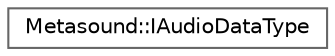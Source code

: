 digraph "Graphical Class Hierarchy"
{
 // INTERACTIVE_SVG=YES
 // LATEX_PDF_SIZE
  bgcolor="transparent";
  edge [fontname=Helvetica,fontsize=10,labelfontname=Helvetica,labelfontsize=10];
  node [fontname=Helvetica,fontsize=10,shape=box,height=0.2,width=0.4];
  rankdir="LR";
  Node0 [id="Node000000",label="Metasound::IAudioDataType",height=0.2,width=0.4,color="grey40", fillcolor="white", style="filled",URL="$db/dc0/classMetasound_1_1IAudioDataType.html",tooltip=" "];
}
